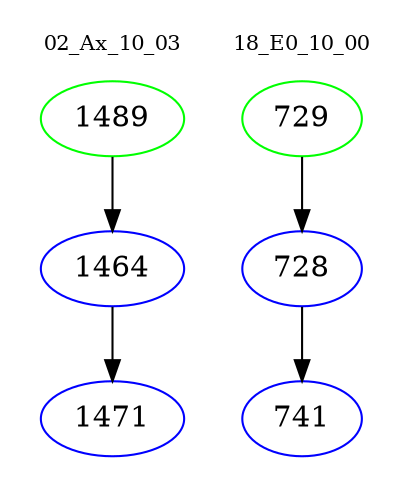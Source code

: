 digraph{
subgraph cluster_0 {
color = white
label = "02_Ax_10_03";
fontsize=10;
T0_1489 [label="1489", color="green"]
T0_1489 -> T0_1464 [color="black"]
T0_1464 [label="1464", color="blue"]
T0_1464 -> T0_1471 [color="black"]
T0_1471 [label="1471", color="blue"]
}
subgraph cluster_1 {
color = white
label = "18_E0_10_00";
fontsize=10;
T1_729 [label="729", color="green"]
T1_729 -> T1_728 [color="black"]
T1_728 [label="728", color="blue"]
T1_728 -> T1_741 [color="black"]
T1_741 [label="741", color="blue"]
}
}
